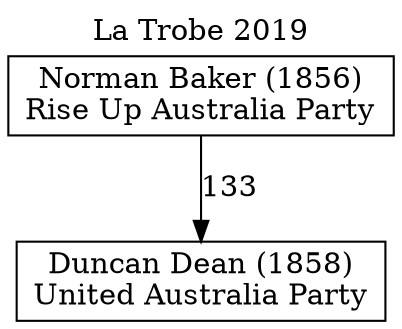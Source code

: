 // House preference flow
digraph "Duncan Dean (1858)_La Trobe_2019" {
	graph [label="La Trobe 2019" labelloc=t mclimit=10]
	node [shape=box]
	"Duncan Dean (1858)" [label="Duncan Dean (1858)
United Australia Party"]
	"Norman Baker (1856)" [label="Norman Baker (1856)
Rise Up Australia Party"]
	"Norman Baker (1856)" -> "Duncan Dean (1858)" [label=133]
}
